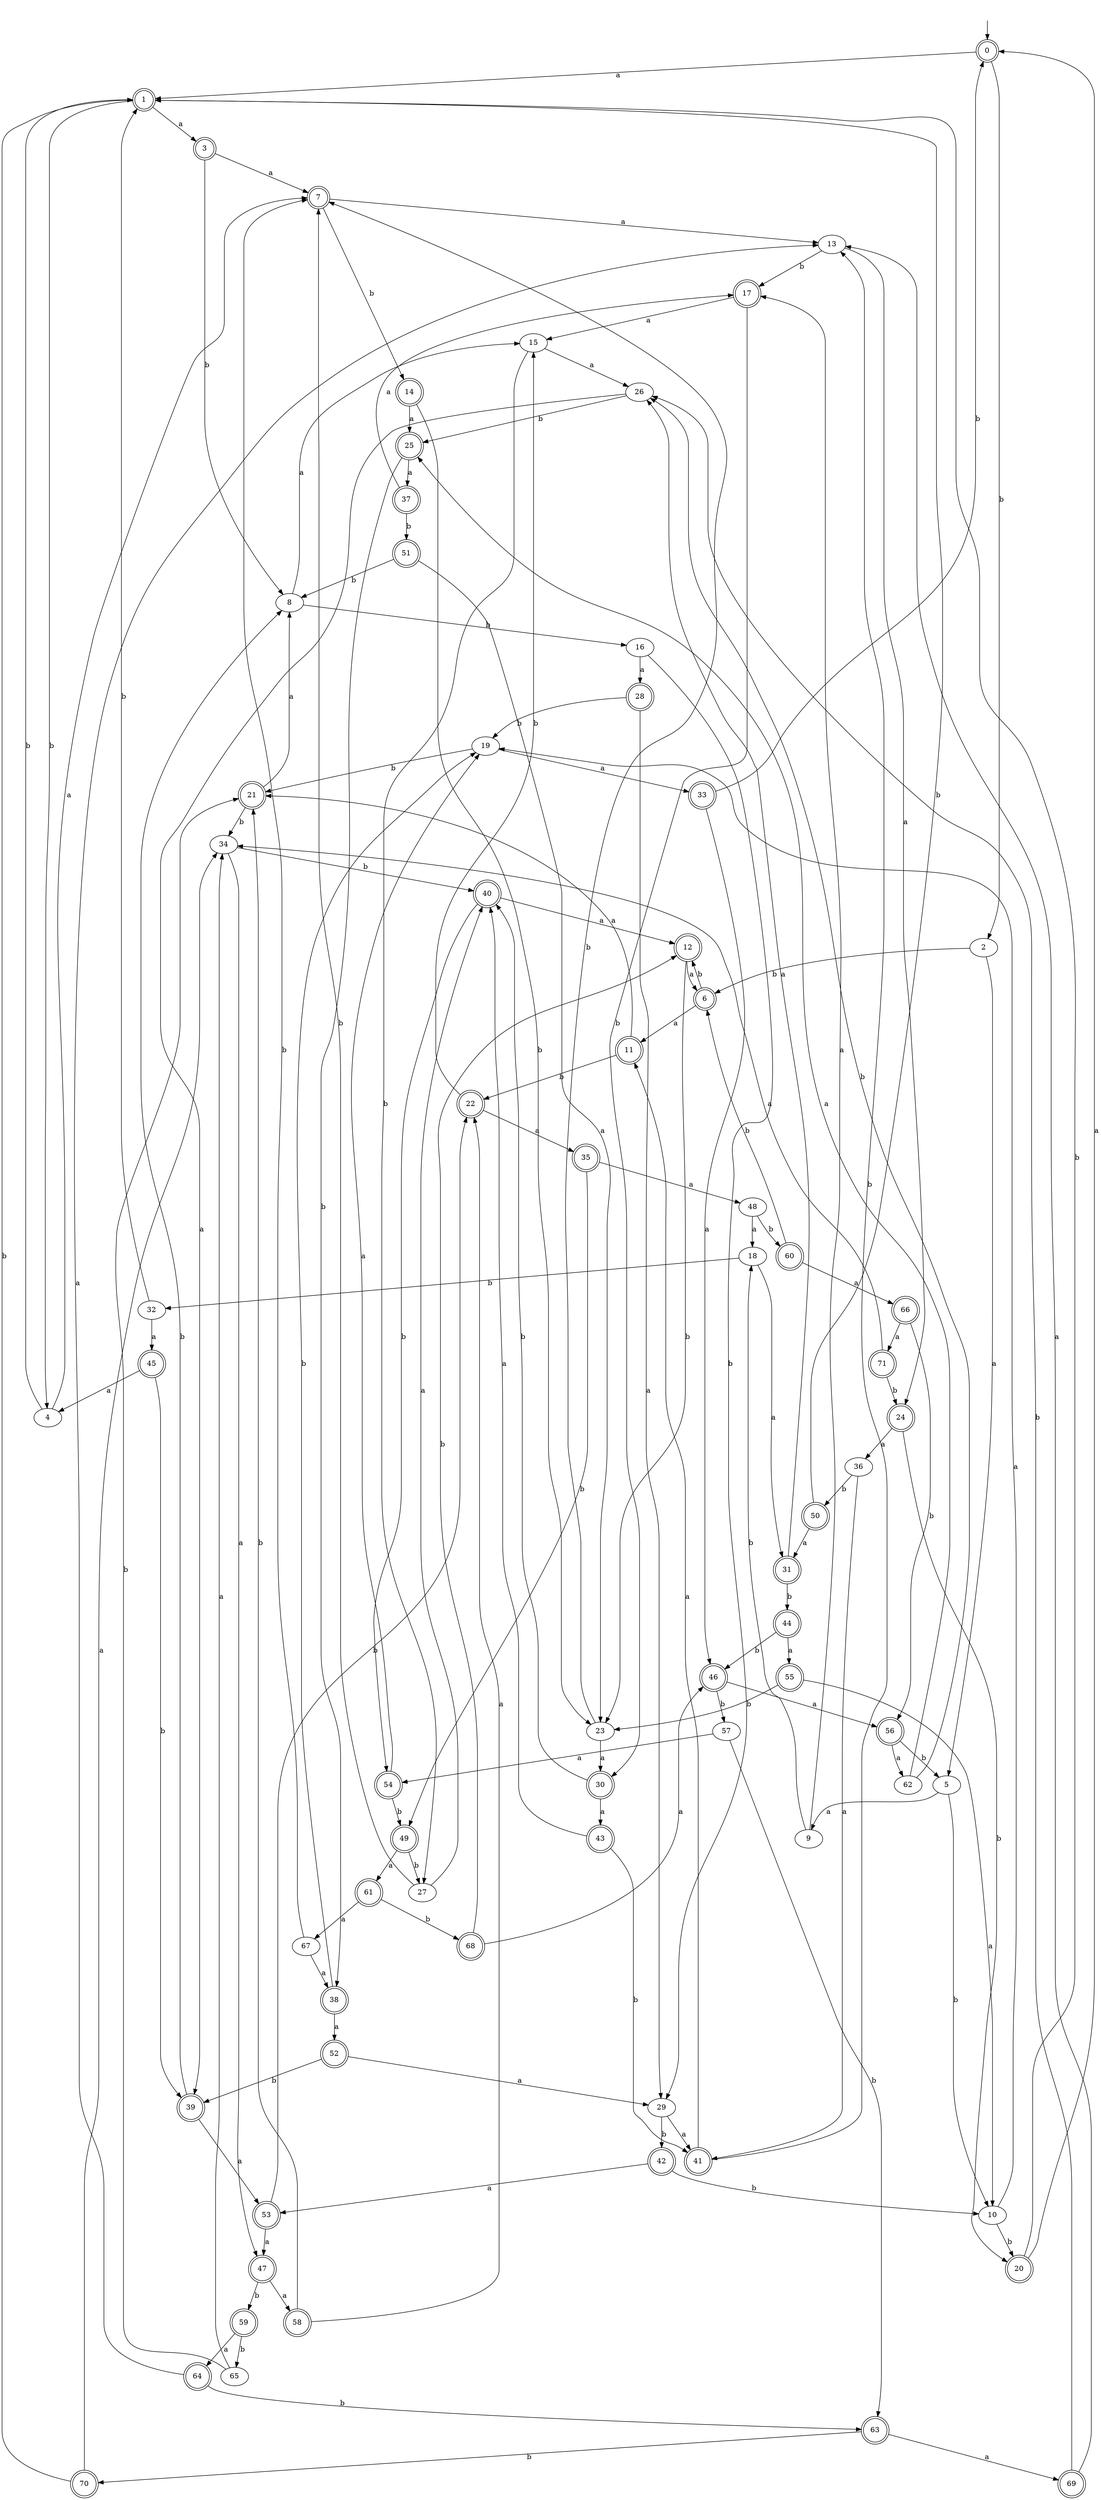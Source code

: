 digraph RandomDFA {
  __start0 [label="", shape=none];
  __start0 -> 0 [label=""];
  0 [shape=circle] [shape=doublecircle]
  0 -> 1 [label="a"]
  0 -> 2 [label="b"]
  1 [shape=doublecircle]
  1 -> 3 [label="a"]
  1 -> 4 [label="b"]
  2
  2 -> 5 [label="a"]
  2 -> 6 [label="b"]
  3 [shape=doublecircle]
  3 -> 7 [label="a"]
  3 -> 8 [label="b"]
  4
  4 -> 7 [label="a"]
  4 -> 1 [label="b"]
  5
  5 -> 9 [label="a"]
  5 -> 10 [label="b"]
  6 [shape=doublecircle]
  6 -> 11 [label="a"]
  6 -> 12 [label="b"]
  7 [shape=doublecircle]
  7 -> 13 [label="a"]
  7 -> 14 [label="b"]
  8
  8 -> 15 [label="a"]
  8 -> 16 [label="b"]
  9
  9 -> 17 [label="a"]
  9 -> 18 [label="b"]
  10
  10 -> 19 [label="a"]
  10 -> 20 [label="b"]
  11 [shape=doublecircle]
  11 -> 21 [label="a"]
  11 -> 22 [label="b"]
  12 [shape=doublecircle]
  12 -> 6 [label="a"]
  12 -> 23 [label="b"]
  13
  13 -> 24 [label="a"]
  13 -> 17 [label="b"]
  14 [shape=doublecircle]
  14 -> 25 [label="a"]
  14 -> 23 [label="b"]
  15
  15 -> 26 [label="a"]
  15 -> 27 [label="b"]
  16
  16 -> 28 [label="a"]
  16 -> 29 [label="b"]
  17 [shape=doublecircle]
  17 -> 15 [label="a"]
  17 -> 30 [label="b"]
  18
  18 -> 31 [label="a"]
  18 -> 32 [label="b"]
  19
  19 -> 33 [label="a"]
  19 -> 21 [label="b"]
  20 [shape=doublecircle]
  20 -> 0 [label="a"]
  20 -> 1 [label="b"]
  21 [shape=doublecircle]
  21 -> 8 [label="a"]
  21 -> 34 [label="b"]
  22 [shape=doublecircle]
  22 -> 35 [label="a"]
  22 -> 15 [label="b"]
  23
  23 -> 30 [label="a"]
  23 -> 7 [label="b"]
  24 [shape=doublecircle]
  24 -> 36 [label="a"]
  24 -> 20 [label="b"]
  25 [shape=doublecircle]
  25 -> 37 [label="a"]
  25 -> 38 [label="b"]
  26
  26 -> 39 [label="a"]
  26 -> 25 [label="b"]
  27
  27 -> 40 [label="a"]
  27 -> 7 [label="b"]
  28 [shape=doublecircle]
  28 -> 29 [label="a"]
  28 -> 19 [label="b"]
  29
  29 -> 41 [label="a"]
  29 -> 42 [label="b"]
  30 [shape=doublecircle]
  30 -> 43 [label="a"]
  30 -> 40 [label="b"]
  31 [shape=doublecircle]
  31 -> 26 [label="a"]
  31 -> 44 [label="b"]
  32
  32 -> 45 [label="a"]
  32 -> 1 [label="b"]
  33 [shape=doublecircle]
  33 -> 46 [label="a"]
  33 -> 0 [label="b"]
  34
  34 -> 47 [label="a"]
  34 -> 40 [label="b"]
  35 [shape=doublecircle]
  35 -> 48 [label="a"]
  35 -> 49 [label="b"]
  36
  36 -> 41 [label="a"]
  36 -> 50 [label="b"]
  37 [shape=doublecircle]
  37 -> 17 [label="a"]
  37 -> 51 [label="b"]
  38 [shape=doublecircle]
  38 -> 52 [label="a"]
  38 -> 19 [label="b"]
  39 [shape=doublecircle]
  39 -> 53 [label="a"]
  39 -> 8 [label="b"]
  40 [shape=doublecircle]
  40 -> 12 [label="a"]
  40 -> 54 [label="b"]
  41 [shape=doublecircle]
  41 -> 11 [label="a"]
  41 -> 13 [label="b"]
  42 [shape=doublecircle]
  42 -> 53 [label="a"]
  42 -> 10 [label="b"]
  43 [shape=doublecircle]
  43 -> 40 [label="a"]
  43 -> 41 [label="b"]
  44 [shape=doublecircle]
  44 -> 55 [label="a"]
  44 -> 46 [label="b"]
  45 [shape=doublecircle]
  45 -> 4 [label="a"]
  45 -> 39 [label="b"]
  46 [shape=doublecircle]
  46 -> 56 [label="a"]
  46 -> 57 [label="b"]
  47 [shape=doublecircle]
  47 -> 58 [label="a"]
  47 -> 59 [label="b"]
  48
  48 -> 18 [label="a"]
  48 -> 60 [label="b"]
  49 [shape=doublecircle]
  49 -> 61 [label="a"]
  49 -> 27 [label="b"]
  50 [shape=doublecircle]
  50 -> 31 [label="a"]
  50 -> 1 [label="b"]
  51 [shape=doublecircle]
  51 -> 23 [label="a"]
  51 -> 8 [label="b"]
  52 [shape=doublecircle]
  52 -> 29 [label="a"]
  52 -> 39 [label="b"]
  53 [shape=doublecircle]
  53 -> 47 [label="a"]
  53 -> 22 [label="b"]
  54 [shape=doublecircle]
  54 -> 19 [label="a"]
  54 -> 49 [label="b"]
  55 [shape=doublecircle]
  55 -> 10 [label="a"]
  55 -> 23 [label="b"]
  56 [shape=doublecircle]
  56 -> 62 [label="a"]
  56 -> 5 [label="b"]
  57
  57 -> 54 [label="a"]
  57 -> 63 [label="b"]
  58 [shape=doublecircle]
  58 -> 22 [label="a"]
  58 -> 21 [label="b"]
  59 [shape=doublecircle]
  59 -> 64 [label="a"]
  59 -> 65 [label="b"]
  60 [shape=doublecircle]
  60 -> 66 [label="a"]
  60 -> 6 [label="b"]
  61 [shape=doublecircle]
  61 -> 67 [label="a"]
  61 -> 68 [label="b"]
  62
  62 -> 25 [label="a"]
  62 -> 26 [label="b"]
  63 [shape=doublecircle]
  63 -> 69 [label="a"]
  63 -> 70 [label="b"]
  64 [shape=doublecircle]
  64 -> 13 [label="a"]
  64 -> 63 [label="b"]
  65
  65 -> 34 [label="a"]
  65 -> 21 [label="b"]
  66 [shape=doublecircle]
  66 -> 71 [label="a"]
  66 -> 56 [label="b"]
  67
  67 -> 38 [label="a"]
  67 -> 7 [label="b"]
  68 [shape=doublecircle]
  68 -> 46 [label="a"]
  68 -> 12 [label="b"]
  69 [shape=doublecircle]
  69 -> 13 [label="a"]
  69 -> 26 [label="b"]
  70 [shape=doublecircle]
  70 -> 34 [label="a"]
  70 -> 1 [label="b"]
  71 [shape=doublecircle]
  71 -> 34 [label="a"]
  71 -> 24 [label="b"]
}
